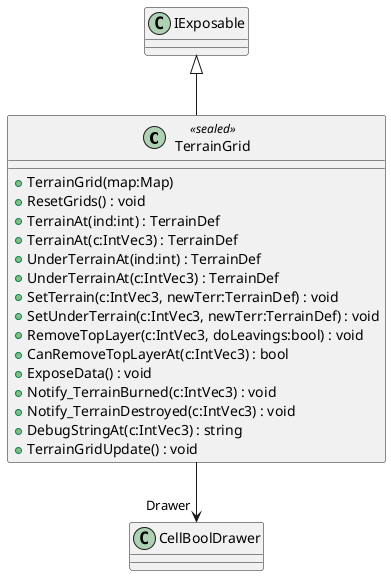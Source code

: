@startuml
class TerrainGrid <<sealed>> {
    + TerrainGrid(map:Map)
    + ResetGrids() : void
    + TerrainAt(ind:int) : TerrainDef
    + TerrainAt(c:IntVec3) : TerrainDef
    + UnderTerrainAt(ind:int) : TerrainDef
    + UnderTerrainAt(c:IntVec3) : TerrainDef
    + SetTerrain(c:IntVec3, newTerr:TerrainDef) : void
    + SetUnderTerrain(c:IntVec3, newTerr:TerrainDef) : void
    + RemoveTopLayer(c:IntVec3, doLeavings:bool) : void
    + CanRemoveTopLayerAt(c:IntVec3) : bool
    + ExposeData() : void
    + Notify_TerrainBurned(c:IntVec3) : void
    + Notify_TerrainDestroyed(c:IntVec3) : void
    + DebugStringAt(c:IntVec3) : string
    + TerrainGridUpdate() : void
}
IExposable <|-- TerrainGrid
TerrainGrid --> "Drawer" CellBoolDrawer
@enduml

